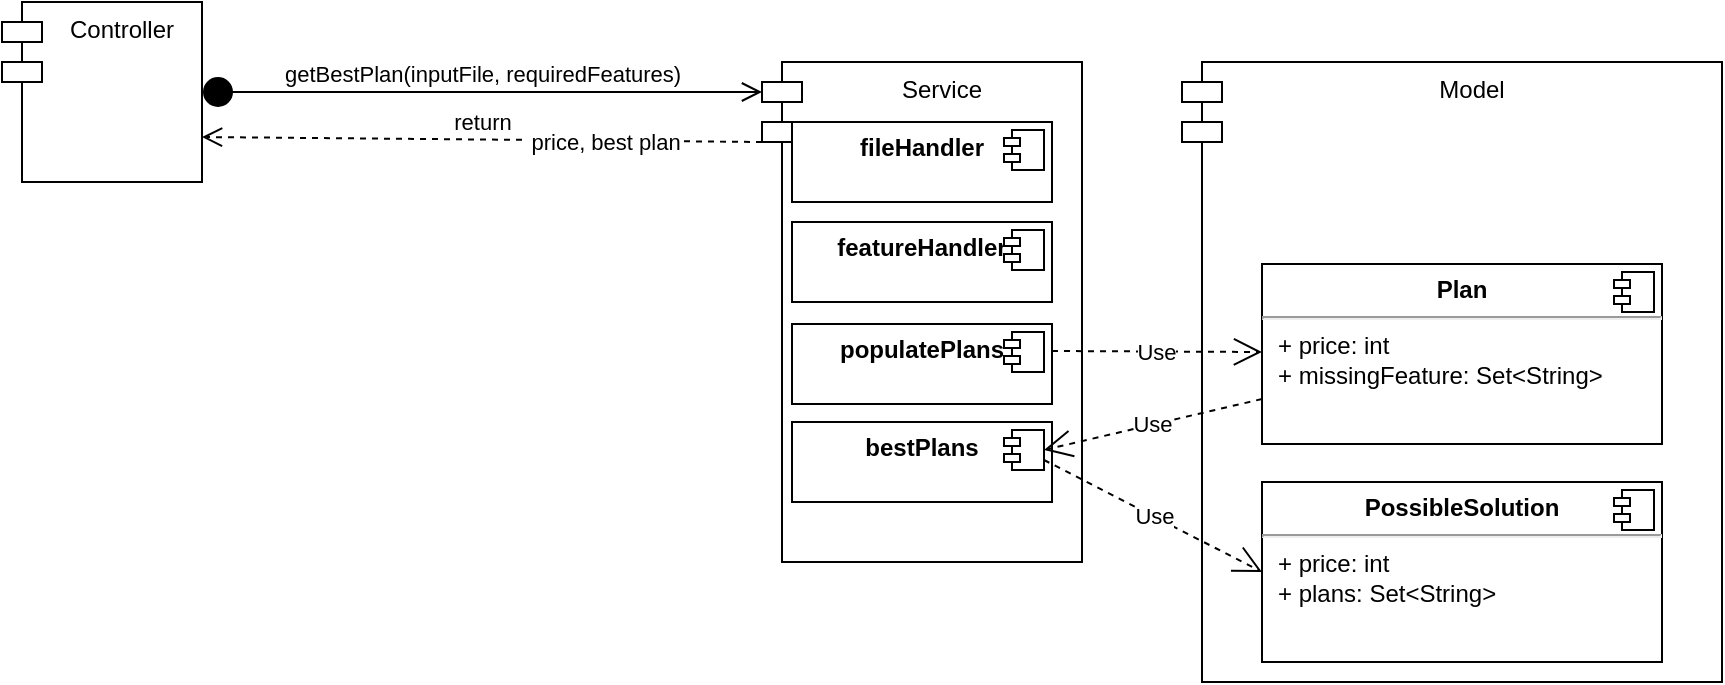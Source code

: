 <mxfile version="15.8.6" type="device"><diagram name="Page-1" id="58cdce13-f638-feb5-8d6f-7d28b1aa9fa0"><mxGraphModel dx="782" dy="379" grid="1" gridSize="10" guides="1" tooltips="1" connect="1" arrows="1" fold="1" page="1" pageScale="1" pageWidth="1100" pageHeight="850" background="none" math="0" shadow="0"><root><mxCell id="0"/><mxCell id="1" parent="0"/><mxCell id="BK_Ze4nujoJy-63RHI1J-1" value="Controller" style="shape=module;align=left;spacingLeft=20;align=center;verticalAlign=top;" vertex="1" parent="1"><mxGeometry x="10" y="10" width="100" height="90" as="geometry"/></mxCell><mxCell id="BK_Ze4nujoJy-63RHI1J-2" value="Service" style="shape=module;align=left;spacingLeft=20;align=center;verticalAlign=top;" vertex="1" parent="1"><mxGeometry x="390" y="40" width="160" height="250" as="geometry"/></mxCell><mxCell id="BK_Ze4nujoJy-63RHI1J-3" value="Model" style="shape=module;align=left;spacingLeft=20;align=center;verticalAlign=top;" vertex="1" parent="1"><mxGeometry x="600" y="40" width="270" height="310" as="geometry"/></mxCell><mxCell id="BK_Ze4nujoJy-63RHI1J-4" value="getBestPlan(inputFile, requiredFeatures)" style="html=1;verticalAlign=bottom;startArrow=circle;startFill=1;endArrow=open;startSize=6;endSize=8;rounded=0;exitX=1;exitY=0.5;exitDx=0;exitDy=0;entryX=0;entryY=0;entryDx=0;entryDy=15;entryPerimeter=0;" edge="1" parent="1" source="BK_Ze4nujoJy-63RHI1J-1" target="BK_Ze4nujoJy-63RHI1J-2"><mxGeometry width="80" relative="1" as="geometry"><mxPoint x="360" y="100" as="sourcePoint"/><mxPoint x="440" y="100" as="targetPoint"/><Array as="points"/></mxGeometry></mxCell><mxCell id="BK_Ze4nujoJy-63RHI1J-5" value="&lt;p style=&quot;margin: 0px ; margin-top: 6px ; text-align: center&quot;&gt;&lt;b&gt;populatePlans&lt;/b&gt;&lt;/p&gt;" style="align=left;overflow=fill;html=1;dropTarget=0;" vertex="1" parent="1"><mxGeometry x="405" y="171" width="130" height="40" as="geometry"/></mxCell><mxCell id="BK_Ze4nujoJy-63RHI1J-6" value="" style="shape=component;jettyWidth=8;jettyHeight=4;" vertex="1" parent="BK_Ze4nujoJy-63RHI1J-5"><mxGeometry x="1" width="20" height="20" relative="1" as="geometry"><mxPoint x="-24" y="4" as="offset"/></mxGeometry></mxCell><mxCell id="BK_Ze4nujoJy-63RHI1J-7" value="return" style="html=1;verticalAlign=bottom;endArrow=open;dashed=1;endSize=8;rounded=0;entryX=1;entryY=0.75;entryDx=0;entryDy=0;" edge="1" parent="1" target="BK_Ze4nujoJy-63RHI1J-1"><mxGeometry relative="1" as="geometry"><mxPoint x="390" y="80" as="sourcePoint"/><mxPoint x="310" y="80" as="targetPoint"/></mxGeometry></mxCell><mxCell id="BK_Ze4nujoJy-63RHI1J-8" value="&amp;nbsp;price, best plan" style="edgeLabel;html=1;align=center;verticalAlign=middle;resizable=0;points=[];" vertex="1" connectable="0" parent="BK_Ze4nujoJy-63RHI1J-7"><mxGeometry x="-0.148" relative="1" as="geometry"><mxPoint x="39" y="1" as="offset"/></mxGeometry></mxCell><mxCell id="BK_Ze4nujoJy-63RHI1J-9" value="&lt;p style=&quot;margin: 0px ; margin-top: 6px ; text-align: center&quot;&gt;&lt;b&gt;Plan&lt;/b&gt;&lt;/p&gt;&lt;hr&gt;&lt;p style=&quot;margin: 0px ; margin-left: 8px&quot;&gt;+ price: int&lt;br&gt;+ missingFeature: Set&amp;lt;String&amp;gt;&lt;/p&gt;" style="align=left;overflow=fill;html=1;dropTarget=0;" vertex="1" parent="1"><mxGeometry x="640" y="141" width="200" height="90" as="geometry"/></mxCell><mxCell id="BK_Ze4nujoJy-63RHI1J-10" value="" style="shape=component;jettyWidth=8;jettyHeight=4;" vertex="1" parent="BK_Ze4nujoJy-63RHI1J-9"><mxGeometry x="1" width="20" height="20" relative="1" as="geometry"><mxPoint x="-24" y="4" as="offset"/></mxGeometry></mxCell><mxCell id="BK_Ze4nujoJy-63RHI1J-11" value="&lt;p style=&quot;margin: 0px ; margin-top: 6px ; text-align: center&quot;&gt;&lt;b&gt;fileHandler&lt;/b&gt;&lt;/p&gt;" style="align=left;overflow=fill;html=1;dropTarget=0;" vertex="1" parent="1"><mxGeometry x="405" y="70" width="130" height="40" as="geometry"/></mxCell><mxCell id="BK_Ze4nujoJy-63RHI1J-12" value="" style="shape=component;jettyWidth=8;jettyHeight=4;" vertex="1" parent="BK_Ze4nujoJy-63RHI1J-11"><mxGeometry x="1" width="20" height="20" relative="1" as="geometry"><mxPoint x="-24" y="4" as="offset"/></mxGeometry></mxCell><mxCell id="BK_Ze4nujoJy-63RHI1J-16" value="Use" style="endArrow=open;endSize=12;dashed=1;html=1;rounded=0;" edge="1" parent="1"><mxGeometry width="160" relative="1" as="geometry"><mxPoint x="535" y="184.5" as="sourcePoint"/><mxPoint x="640" y="185" as="targetPoint"/></mxGeometry></mxCell><mxCell id="BK_Ze4nujoJy-63RHI1J-17" value="&lt;p style=&quot;margin: 0px ; margin-top: 6px ; text-align: center&quot;&gt;&lt;b&gt;bestPlans&lt;/b&gt;&lt;/p&gt;" style="align=left;overflow=fill;html=1;dropTarget=0;" vertex="1" parent="1"><mxGeometry x="405" y="220" width="130" height="40" as="geometry"/></mxCell><mxCell id="BK_Ze4nujoJy-63RHI1J-18" value="" style="shape=component;jettyWidth=8;jettyHeight=4;" vertex="1" parent="BK_Ze4nujoJy-63RHI1J-17"><mxGeometry x="1" width="20" height="20" relative="1" as="geometry"><mxPoint x="-24" y="4" as="offset"/></mxGeometry></mxCell><mxCell id="BK_Ze4nujoJy-63RHI1J-19" value="&lt;p style=&quot;margin: 0px ; margin-top: 6px ; text-align: center&quot;&gt;&lt;b&gt;featureHandler&lt;/b&gt;&lt;/p&gt;" style="align=left;overflow=fill;html=1;dropTarget=0;" vertex="1" parent="1"><mxGeometry x="405" y="120" width="130" height="40" as="geometry"/></mxCell><mxCell id="BK_Ze4nujoJy-63RHI1J-20" value="" style="shape=component;jettyWidth=8;jettyHeight=4;" vertex="1" parent="BK_Ze4nujoJy-63RHI1J-19"><mxGeometry x="1" width="20" height="20" relative="1" as="geometry"><mxPoint x="-24" y="4" as="offset"/></mxGeometry></mxCell><mxCell id="BK_Ze4nujoJy-63RHI1J-21" value="&lt;p style=&quot;margin: 0px ; margin-top: 6px ; text-align: center&quot;&gt;&lt;b&gt;Plan&lt;/b&gt;&lt;/p&gt;&lt;hr&gt;&lt;p style=&quot;margin: 0px ; margin-left: 8px&quot;&gt;+ price: int&lt;br&gt;+ missingFeature: Set&amp;lt;String&amp;gt;&lt;/p&gt;" style="align=left;overflow=fill;html=1;dropTarget=0;" vertex="1" parent="1"><mxGeometry x="640" y="141" width="200" height="90" as="geometry"/></mxCell><mxCell id="BK_Ze4nujoJy-63RHI1J-22" value="" style="shape=component;jettyWidth=8;jettyHeight=4;" vertex="1" parent="BK_Ze4nujoJy-63RHI1J-21"><mxGeometry x="1" width="20" height="20" relative="1" as="geometry"><mxPoint x="-24" y="4" as="offset"/></mxGeometry></mxCell><mxCell id="BK_Ze4nujoJy-63RHI1J-23" value="&lt;p style=&quot;margin: 0px ; margin-top: 6px ; text-align: center&quot;&gt;&lt;b&gt;PossibleSolution&lt;/b&gt;&lt;/p&gt;&lt;hr&gt;&lt;p style=&quot;margin: 0px ; margin-left: 8px&quot;&gt;+ price: int&lt;br&gt;+ plans: Set&amp;lt;String&amp;gt;&lt;/p&gt;" style="align=left;overflow=fill;html=1;dropTarget=0;" vertex="1" parent="1"><mxGeometry x="640" y="250" width="200" height="90" as="geometry"/></mxCell><mxCell id="BK_Ze4nujoJy-63RHI1J-24" value="" style="shape=component;jettyWidth=8;jettyHeight=4;" vertex="1" parent="BK_Ze4nujoJy-63RHI1J-23"><mxGeometry x="1" width="20" height="20" relative="1" as="geometry"><mxPoint x="-24" y="4" as="offset"/></mxGeometry></mxCell><mxCell id="BK_Ze4nujoJy-63RHI1J-25" value="Use" style="endArrow=open;endSize=12;dashed=1;html=1;rounded=0;exitX=0;exitY=0.75;exitDx=0;exitDy=0;entryX=1;entryY=0.5;entryDx=0;entryDy=0;" edge="1" parent="1" source="BK_Ze4nujoJy-63RHI1J-21" target="BK_Ze4nujoJy-63RHI1J-18"><mxGeometry width="160" relative="1" as="geometry"><mxPoint x="390" y="160" as="sourcePoint"/><mxPoint x="540" y="234" as="targetPoint"/></mxGeometry></mxCell><mxCell id="BK_Ze4nujoJy-63RHI1J-26" value="Use" style="endArrow=open;endSize=12;dashed=1;html=1;rounded=0;entryX=0;entryY=0.5;entryDx=0;entryDy=0;exitX=1;exitY=0.75;exitDx=0;exitDy=0;" edge="1" parent="1" source="BK_Ze4nujoJy-63RHI1J-18" target="BK_Ze4nujoJy-63RHI1J-23"><mxGeometry width="160" relative="1" as="geometry"><mxPoint x="390" y="160" as="sourcePoint"/><mxPoint x="550" y="160" as="targetPoint"/></mxGeometry></mxCell></root></mxGraphModel></diagram></mxfile>